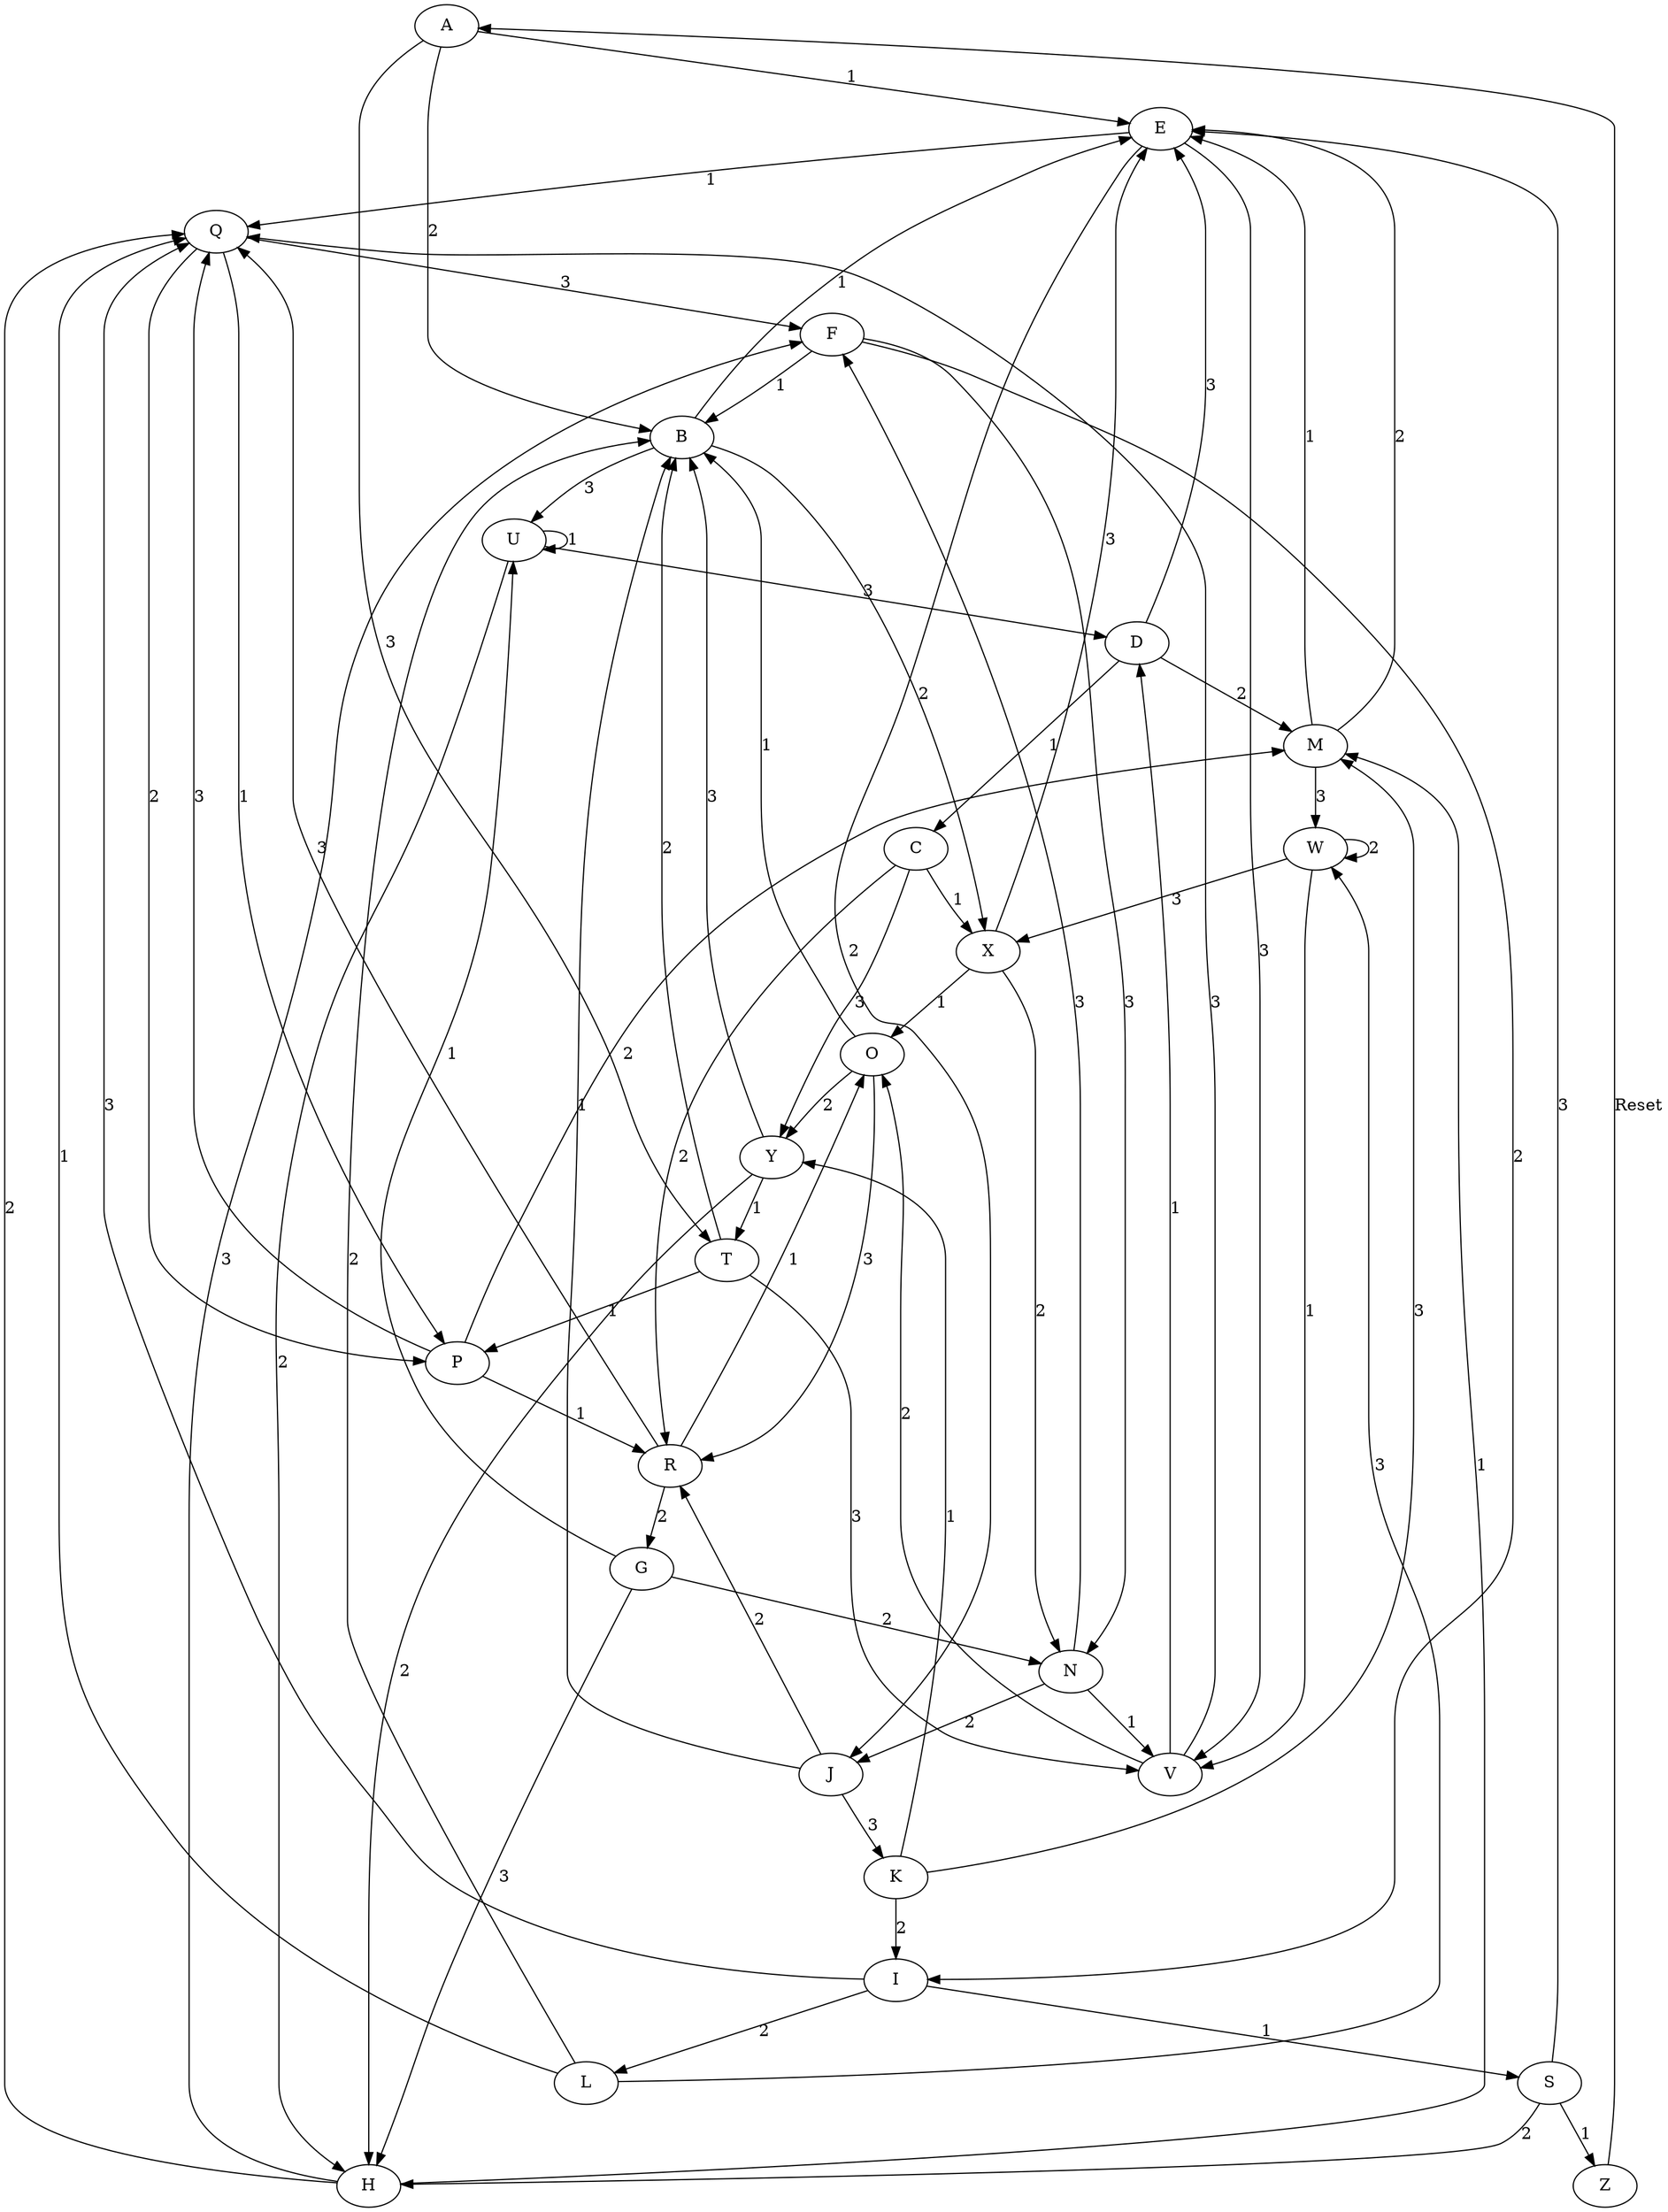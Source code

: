 digraph {
A -> E [label=1]
A -> B [label=2]
A -> T [label=3]
B -> E [label=1]
B -> X [label=2]
B -> U [label=3]
C -> X [label=1]
C -> R [label=2]
C -> Y [label=3]
D -> C [label=1]
D -> M [label=2]
D -> E [label=3]
E -> Q [label=1]
E -> J [label=2]
E -> V [label=3]
F -> B [label=1]
F -> I [label=2]
F -> N [label=3]
G -> U [label=1]
G -> N [label=2]
G -> H [label=3]
H -> M [label=1]
H -> Q [label=2]
H -> F [label=3]
I -> S [label=1]
I -> L [label=2]
I -> Q [label=3]
J -> B [label=1]
J -> R [label=2]
J -> K [label=3]
K -> Y [label=1]
K -> I [label=2]
K -> M [label=3]
L -> Q [label=1]
L -> B [label=2]
L -> W [label=3]
M -> E [label=1]
M -> E [label=2]
M -> W [label=3]
N -> V [label=1]
N -> J [label=2]
N -> F [label=3]
O -> B [label=1]
O -> Y [label=2]
O -> R [label=3]
P -> R [label=1]
P -> M [label=2]
P -> Q [label=3]
Q -> P [label=1]
Q -> P [label=2]
Q -> F [label=3]
R -> O [label=1]
R -> G [label=2]
R -> Q [label=3]
S -> Z [label=1]
S -> H [label=2]
S -> E [label=3]
T -> P [label=1]
T -> B [label=2]
T -> V [label=3]
U -> U [label=1]
U -> H [label=2]
U -> D [label=3]
V -> D [label=1]
V -> O [label=2]
V -> Q [label=3]
W -> V [label=1]
W -> W [label=2]
W -> X [label=3]
X -> O [label=1]
X -> N [label=2]
X -> E [label=3]
Y -> T [label=1]
Y -> H [label=2]
Y -> B [label=3]
Z -> A [label=Reset]
}